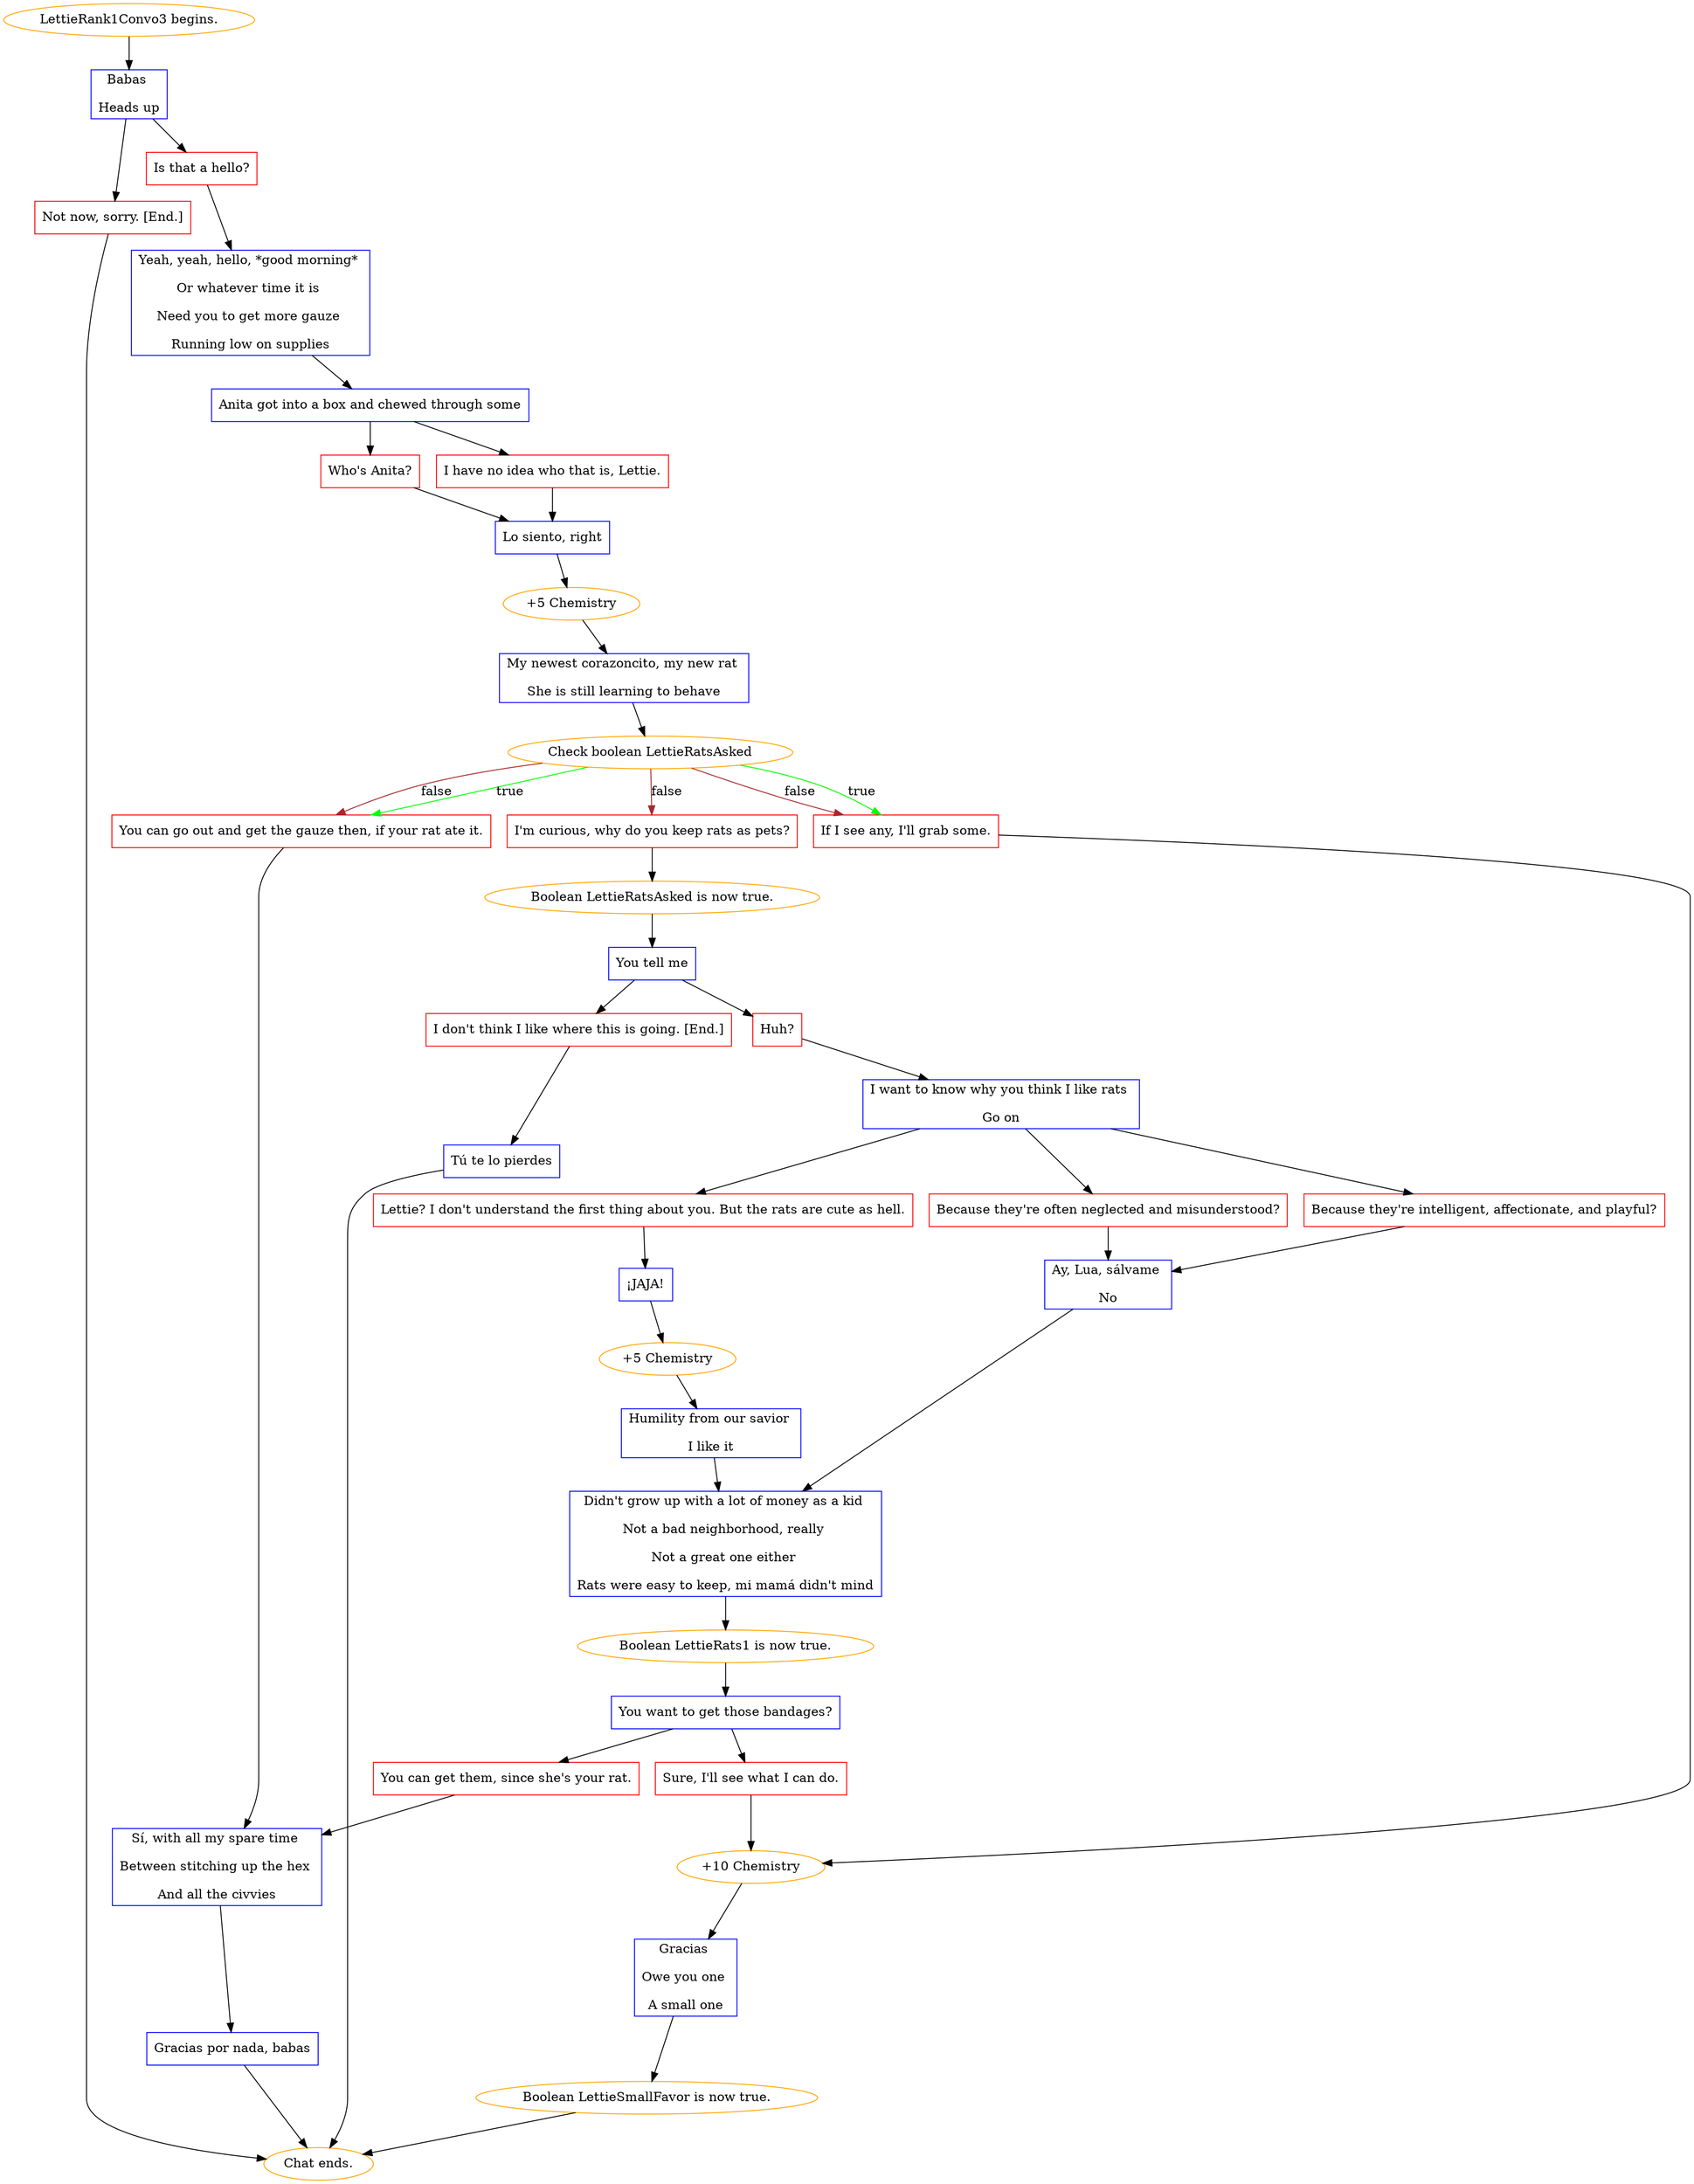 digraph {
	"LettieRank1Convo3 begins." [color=orange];
		"LettieRank1Convo3 begins." -> j901481944;
	j901481944 [label="Babas 
Heads up",shape=box,color=blue];
		j901481944 -> j3721966728;
		j901481944 -> j3313077317;
	j3721966728 [label="Is that a hello?",shape=box,color=red];
		j3721966728 -> j2335592815;
	j3313077317 [label="Not now, sorry. [End.]",shape=box,color=red];
		j3313077317 -> "Chat ends.";
	j2335592815 [label="Yeah, yeah, hello, *good morning* 
Or whatever time it is 
Need you to get more gauze 
Running low on supplies",shape=box,color=blue];
		j2335592815 -> j2603805868;
	"Chat ends." [color=orange];
	j2603805868 [label="Anita got into a box and chewed through some",shape=box,color=blue];
		j2603805868 -> j2498342172;
		j2603805868 -> j2673620043;
	j2498342172 [label="Who's Anita?",shape=box,color=red];
		j2498342172 -> j2663106064;
	j2673620043 [label="I have no idea who that is, Lettie.",shape=box,color=red];
		j2673620043 -> j2663106064;
	j2663106064 [label="Lo siento, right",shape=box,color=blue];
		j2663106064 -> j3592628923;
	j3592628923 [label="+5 Chemistry",color=orange];
		j3592628923 -> j2459589949;
	j2459589949 [label="My newest corazoncito, my new rat 
She is still learning to behave",shape=box,color=blue];
		j2459589949 -> j2604450281;
	j2604450281 [label="Check boolean LettieRatsAsked",color=orange];
		j2604450281 -> j2616692295 [label=true,color=green];
		j2604450281 -> j1633295753 [label=true,color=green];
		j2604450281 -> j3686296683 [label=false,color=brown];
		j2604450281 -> j2616692295 [label=false,color=brown];
		j2604450281 -> j1633295753 [label=false,color=brown];
	j2616692295 [label="If I see any, I'll grab some.",shape=box,color=red];
		j2616692295 -> j90902004;
	j1633295753 [label="You can go out and get the gauze then, if your rat ate it.",shape=box,color=red];
		j1633295753 -> j952219667;
	j3686296683 [label="I'm curious, why do you keep rats as pets?",shape=box,color=red];
		j3686296683 -> j1660709193;
	j90902004 [label="+10 Chemistry",color=orange];
		j90902004 -> j4159858115;
	j952219667 [label="Sí, with all my spare time 
Between stitching up the hex 
And all the civvies",shape=box,color=blue];
		j952219667 -> j807166870;
	j1660709193 [label="Boolean LettieRatsAsked is now true.",color=orange];
		j1660709193 -> j479157504;
	j4159858115 [label="Gracias 
Owe you one 
A small one",shape=box,color=blue];
		j4159858115 -> j3889308430;
	j807166870 [label="Gracias por nada, babas",shape=box,color=blue];
		j807166870 -> "Chat ends.";
	j479157504 [label="You tell me",shape=box,color=blue];
		j479157504 -> j1515814348;
		j479157504 -> j942967000;
	j3889308430 [label="Boolean LettieSmallFavor is now true.",color=orange];
		j3889308430 -> "Chat ends.";
	j1515814348 [label="Huh?",shape=box,color=red];
		j1515814348 -> j2092341762;
	j942967000 [label="I don't think I like where this is going. [End.]",shape=box,color=red];
		j942967000 -> j1922389995;
	j2092341762 [label="I want to know why you think I like rats 
Go on",shape=box,color=blue];
		j2092341762 -> j3497668108;
		j2092341762 -> j550513633;
		j2092341762 -> j2277598710;
	j1922389995 [label="Tú te lo pierdes",shape=box,color=blue];
		j1922389995 -> "Chat ends.";
	j3497668108 [label="Because they're intelligent, affectionate, and playful?",shape=box,color=red];
		j3497668108 -> j3822017305;
	j550513633 [label="Because they're often neglected and misunderstood?",shape=box,color=red];
		j550513633 -> j3822017305;
	j2277598710 [label="Lettie? I don't understand the first thing about you. But the rats are cute as hell.",shape=box,color=red];
		j2277598710 -> j3036727808;
	j3822017305 [label="Ay, Lua, sálvame 
No",shape=box,color=blue];
		j3822017305 -> j2866680854;
	j3036727808 [label="¡JAJA!",shape=box,color=blue];
		j3036727808 -> j3174410443;
	j2866680854 [label="Didn't grow up with a lot of money as a kid 
Not a bad neighborhood, really 
Not a great one either 
Rats were easy to keep, mi mamá didn't mind",shape=box,color=blue];
		j2866680854 -> j2585749202;
	j3174410443 [label="+5 Chemistry",color=orange];
		j3174410443 -> j3802680633;
	j2585749202 [label="Boolean LettieRats1 is now true.",color=orange];
		j2585749202 -> j1990024710;
	j3802680633 [label="Humility from our savior 
I like it",shape=box,color=blue];
		j3802680633 -> j2866680854;
	j1990024710 [label="You want to get those bandages?",shape=box,color=blue];
		j1990024710 -> j713326631;
		j1990024710 -> j394546576;
	j713326631 [label="Sure, I'll see what I can do.",shape=box,color=red];
		j713326631 -> j90902004;
	j394546576 [label="You can get them, since she's your rat.",shape=box,color=red];
		j394546576 -> j952219667;
}